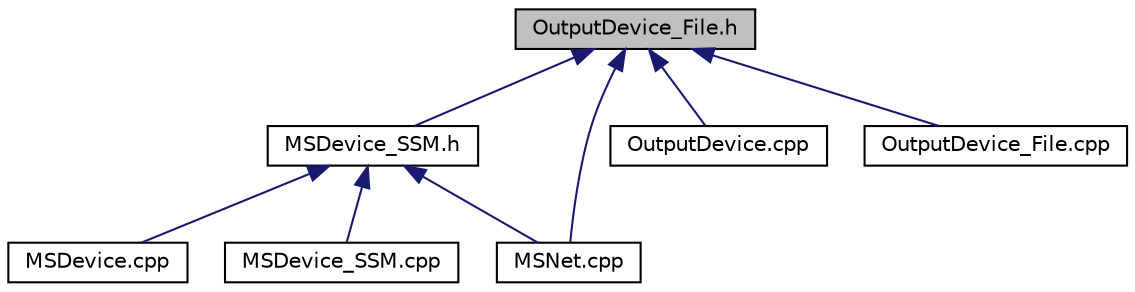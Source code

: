 digraph "OutputDevice_File.h"
{
  edge [fontname="Helvetica",fontsize="10",labelfontname="Helvetica",labelfontsize="10"];
  node [fontname="Helvetica",fontsize="10",shape=record];
  Node32 [label="OutputDevice_File.h",height=0.2,width=0.4,color="black", fillcolor="grey75", style="filled", fontcolor="black"];
  Node32 -> Node33 [dir="back",color="midnightblue",fontsize="10",style="solid",fontname="Helvetica"];
  Node33 [label="MSDevice_SSM.h",height=0.2,width=0.4,color="black", fillcolor="white", style="filled",URL="$db/dd1/_m_s_device___s_s_m_8h.html"];
  Node33 -> Node34 [dir="back",color="midnightblue",fontsize="10",style="solid",fontname="Helvetica"];
  Node34 [label="MSDevice.cpp",height=0.2,width=0.4,color="black", fillcolor="white", style="filled",URL="$d5/d76/_m_s_device_8cpp.html"];
  Node33 -> Node35 [dir="back",color="midnightblue",fontsize="10",style="solid",fontname="Helvetica"];
  Node35 [label="MSDevice_SSM.cpp",height=0.2,width=0.4,color="black", fillcolor="white", style="filled",URL="$d8/d6e/_m_s_device___s_s_m_8cpp.html"];
  Node33 -> Node36 [dir="back",color="midnightblue",fontsize="10",style="solid",fontname="Helvetica"];
  Node36 [label="MSNet.cpp",height=0.2,width=0.4,color="black", fillcolor="white", style="filled",URL="$d2/d23/_m_s_net_8cpp.html"];
  Node32 -> Node36 [dir="back",color="midnightblue",fontsize="10",style="solid",fontname="Helvetica"];
  Node32 -> Node37 [dir="back",color="midnightblue",fontsize="10",style="solid",fontname="Helvetica"];
  Node37 [label="OutputDevice.cpp",height=0.2,width=0.4,color="black", fillcolor="white", style="filled",URL="$d5/d9c/_output_device_8cpp.html"];
  Node32 -> Node38 [dir="back",color="midnightblue",fontsize="10",style="solid",fontname="Helvetica"];
  Node38 [label="OutputDevice_File.cpp",height=0.2,width=0.4,color="black", fillcolor="white", style="filled",URL="$df/d83/_output_device___file_8cpp.html"];
}
